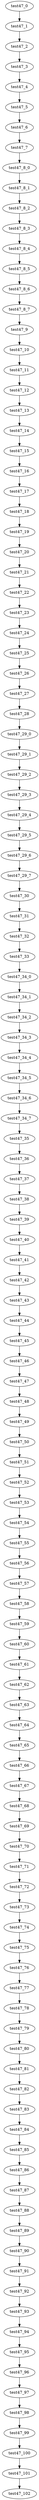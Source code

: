 digraph G {
test47_0->test47_1;
test47_1->test47_2;
test47_2->test47_3;
test47_3->test47_4;
test47_4->test47_5;
test47_5->test47_6;
test47_6->test47_7;
test47_7->test47_8_0;
test47_8_0->test47_8_1;
test47_8_1->test47_8_2;
test47_8_2->test47_8_3;
test47_8_3->test47_8_4;
test47_8_4->test47_8_5;
test47_8_5->test47_8_6;
test47_8_6->test47_8_7;
test47_8_7->test47_9;
test47_9->test47_10;
test47_10->test47_11;
test47_11->test47_12;
test47_12->test47_13;
test47_13->test47_14;
test47_14->test47_15;
test47_15->test47_16;
test47_16->test47_17;
test47_17->test47_18;
test47_18->test47_19;
test47_19->test47_20;
test47_20->test47_21;
test47_21->test47_22;
test47_22->test47_23;
test47_23->test47_24;
test47_24->test47_25;
test47_25->test47_26;
test47_26->test47_27;
test47_27->test47_28;
test47_28->test47_29_0;
test47_29_0->test47_29_1;
test47_29_1->test47_29_2;
test47_29_2->test47_29_3;
test47_29_3->test47_29_4;
test47_29_4->test47_29_5;
test47_29_5->test47_29_6;
test47_29_6->test47_29_7;
test47_29_7->test47_30;
test47_30->test47_31;
test47_31->test47_32;
test47_32->test47_33;
test47_33->test47_34_0;
test47_34_0->test47_34_1;
test47_34_1->test47_34_2;
test47_34_2->test47_34_3;
test47_34_3->test47_34_4;
test47_34_4->test47_34_5;
test47_34_5->test47_34_6;
test47_34_6->test47_34_7;
test47_34_7->test47_35;
test47_35->test47_36;
test47_36->test47_37;
test47_37->test47_38;
test47_38->test47_39;
test47_39->test47_40;
test47_40->test47_41;
test47_41->test47_42;
test47_42->test47_43;
test47_43->test47_44;
test47_44->test47_45;
test47_45->test47_46;
test47_46->test47_47;
test47_47->test47_48;
test47_48->test47_49;
test47_49->test47_50;
test47_50->test47_51;
test47_51->test47_52;
test47_52->test47_53;
test47_53->test47_54;
test47_54->test47_55;
test47_55->test47_56;
test47_56->test47_57;
test47_57->test47_58;
test47_58->test47_59;
test47_59->test47_60;
test47_60->test47_61;
test47_61->test47_62;
test47_62->test47_63;
test47_63->test47_64;
test47_64->test47_65;
test47_65->test47_66;
test47_66->test47_67;
test47_67->test47_68;
test47_68->test47_69;
test47_69->test47_70;
test47_70->test47_71;
test47_71->test47_72;
test47_72->test47_73;
test47_73->test47_74;
test47_74->test47_75;
test47_75->test47_76;
test47_76->test47_77;
test47_77->test47_78;
test47_78->test47_79;
test47_79->test47_80;
test47_80->test47_81;
test47_81->test47_82;
test47_82->test47_83;
test47_83->test47_84;
test47_84->test47_85;
test47_85->test47_86;
test47_86->test47_87;
test47_87->test47_88;
test47_88->test47_89;
test47_89->test47_90;
test47_90->test47_91;
test47_91->test47_92;
test47_92->test47_93;
test47_93->test47_94;
test47_94->test47_95;
test47_95->test47_96;
test47_96->test47_97;
test47_97->test47_98;
test47_98->test47_99;
test47_99->test47_100;
test47_100->test47_101;
test47_101->test47_102;

}
